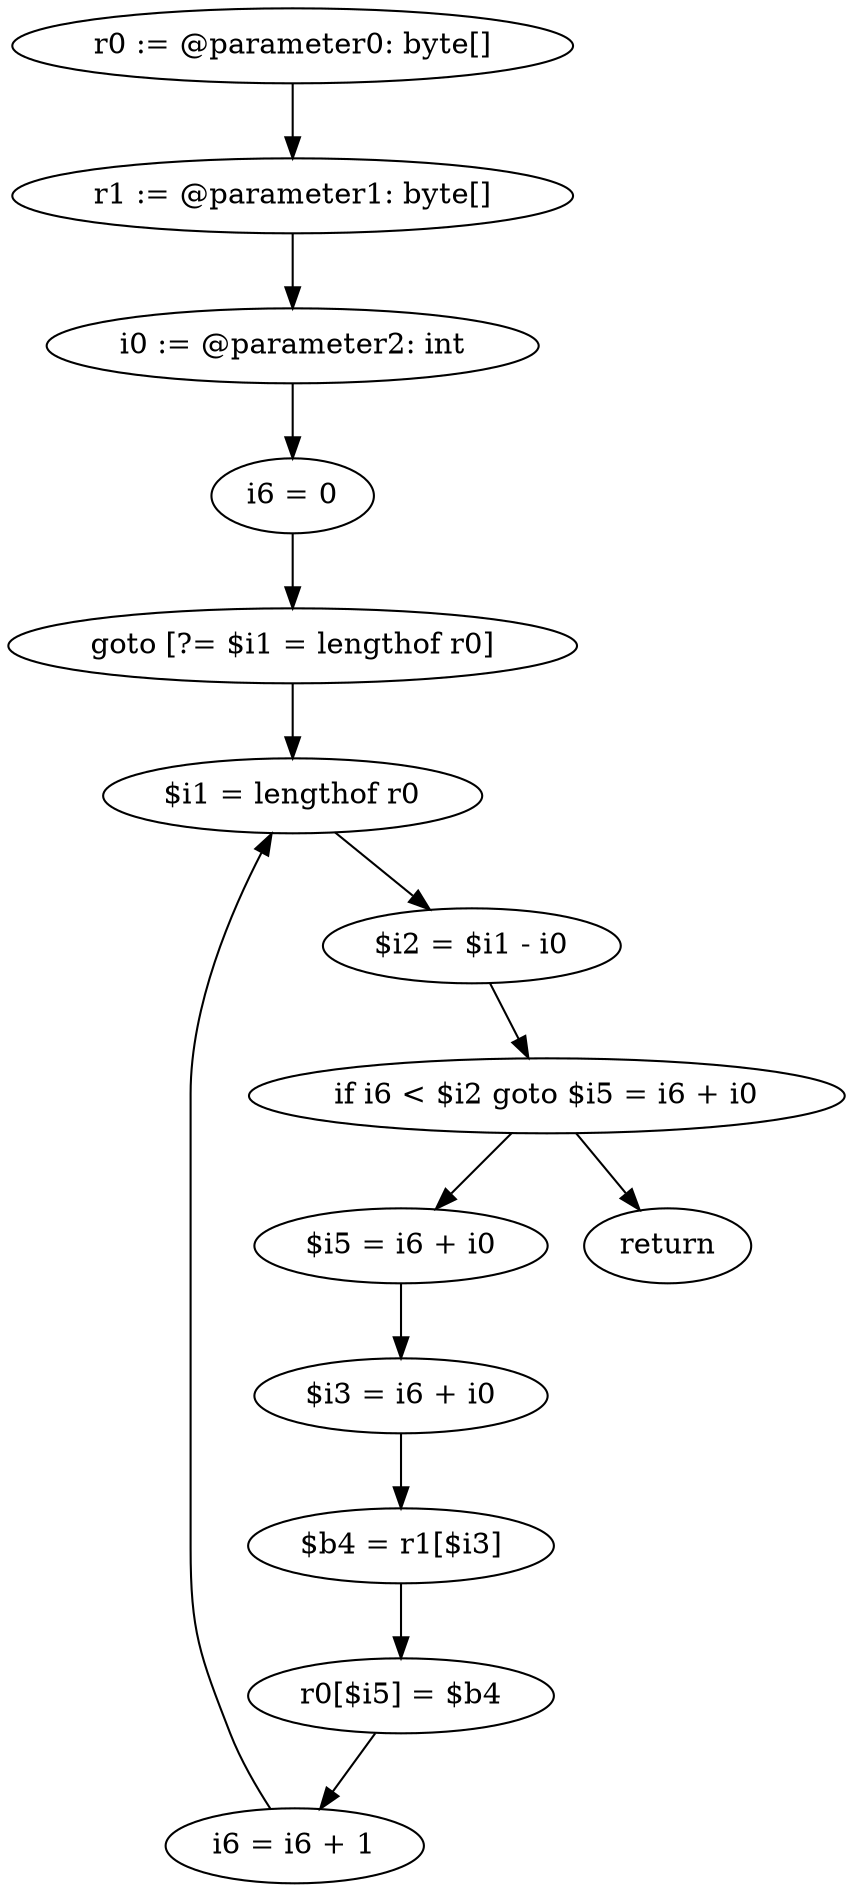 digraph "unitGraph" {
    "r0 := @parameter0: byte[]"
    "r1 := @parameter1: byte[]"
    "i0 := @parameter2: int"
    "i6 = 0"
    "goto [?= $i1 = lengthof r0]"
    "$i5 = i6 + i0"
    "$i3 = i6 + i0"
    "$b4 = r1[$i3]"
    "r0[$i5] = $b4"
    "i6 = i6 + 1"
    "$i1 = lengthof r0"
    "$i2 = $i1 - i0"
    "if i6 < $i2 goto $i5 = i6 + i0"
    "return"
    "r0 := @parameter0: byte[]"->"r1 := @parameter1: byte[]";
    "r1 := @parameter1: byte[]"->"i0 := @parameter2: int";
    "i0 := @parameter2: int"->"i6 = 0";
    "i6 = 0"->"goto [?= $i1 = lengthof r0]";
    "goto [?= $i1 = lengthof r0]"->"$i1 = lengthof r0";
    "$i5 = i6 + i0"->"$i3 = i6 + i0";
    "$i3 = i6 + i0"->"$b4 = r1[$i3]";
    "$b4 = r1[$i3]"->"r0[$i5] = $b4";
    "r0[$i5] = $b4"->"i6 = i6 + 1";
    "i6 = i6 + 1"->"$i1 = lengthof r0";
    "$i1 = lengthof r0"->"$i2 = $i1 - i0";
    "$i2 = $i1 - i0"->"if i6 < $i2 goto $i5 = i6 + i0";
    "if i6 < $i2 goto $i5 = i6 + i0"->"return";
    "if i6 < $i2 goto $i5 = i6 + i0"->"$i5 = i6 + i0";
}
